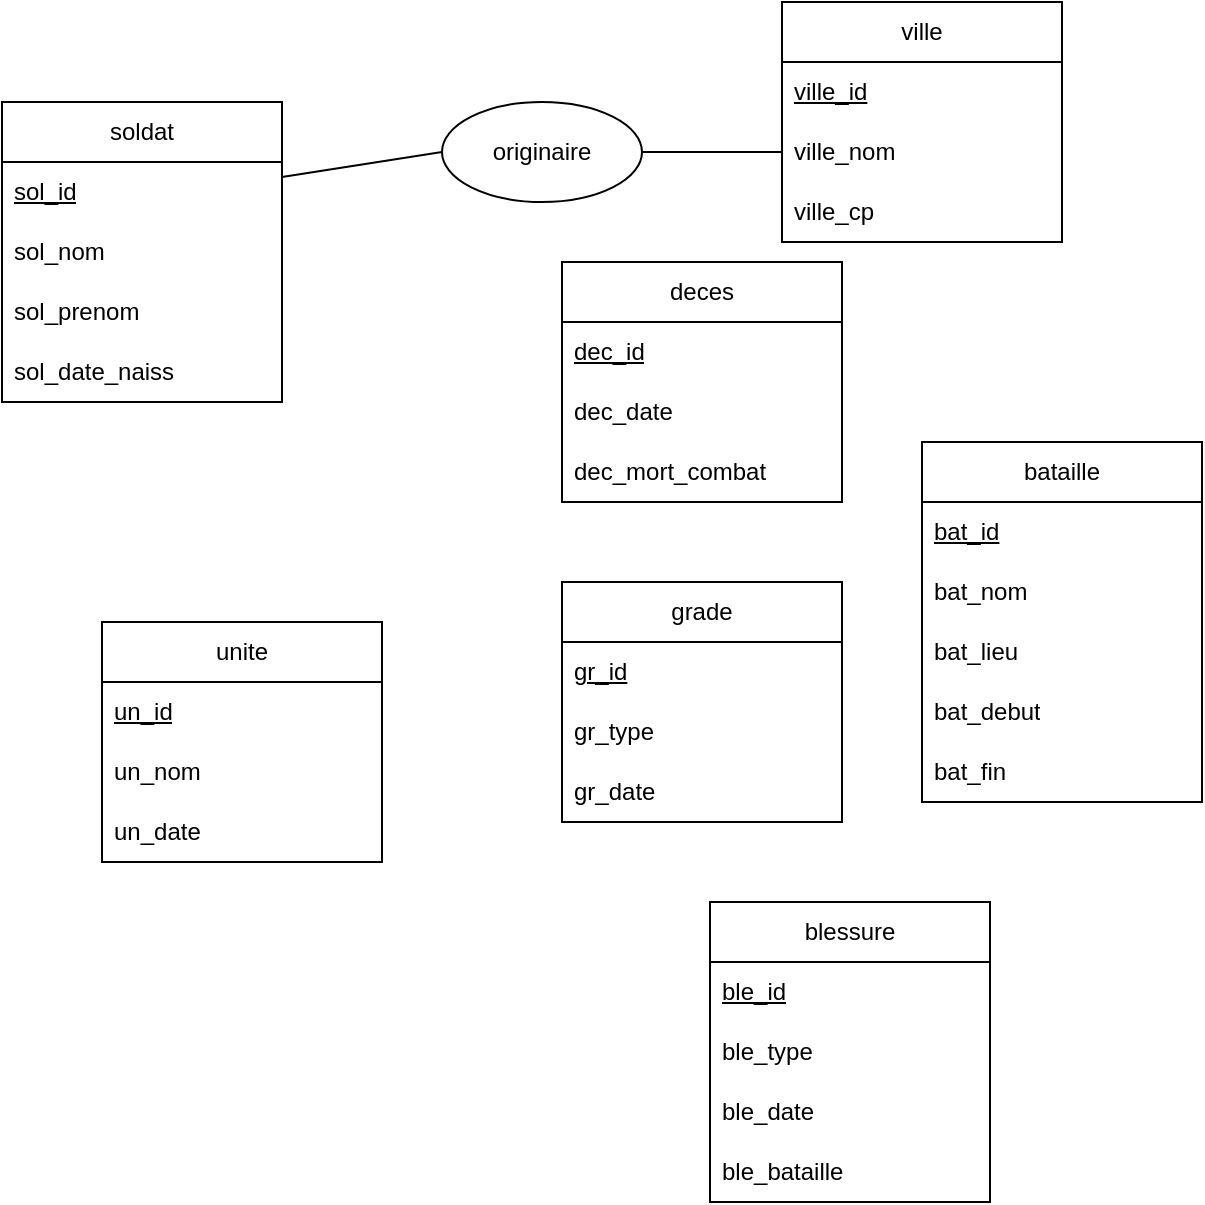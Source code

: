 <mxfile version="20.7.4" type="github">
  <diagram id="QDPo8keY7j-084D03ZD0" name="Page-1">
    <mxGraphModel dx="1194" dy="764" grid="1" gridSize="10" guides="1" tooltips="1" connect="1" arrows="1" fold="1" page="1" pageScale="1" pageWidth="827" pageHeight="1169" math="0" shadow="0">
      <root>
        <mxCell id="0" />
        <mxCell id="1" parent="0" />
        <mxCell id="P3MnuyMSGMxWCmHl-E5h-35" style="rounded=0;orthogonalLoop=1;jettySize=auto;html=1;exitX=1;exitY=0.25;exitDx=0;exitDy=0;entryX=0;entryY=0.5;entryDx=0;entryDy=0;endArrow=none;endFill=0;" edge="1" parent="1" source="P3MnuyMSGMxWCmHl-E5h-2" target="P3MnuyMSGMxWCmHl-E5h-34">
          <mxGeometry relative="1" as="geometry" />
        </mxCell>
        <mxCell id="P3MnuyMSGMxWCmHl-E5h-2" value="soldat" style="swimlane;fontStyle=0;childLayout=stackLayout;horizontal=1;startSize=30;horizontalStack=0;resizeParent=1;resizeParentMax=0;resizeLast=0;collapsible=1;marginBottom=0;whiteSpace=wrap;html=1;" vertex="1" parent="1">
          <mxGeometry x="60" y="90" width="140" height="150" as="geometry" />
        </mxCell>
        <mxCell id="P3MnuyMSGMxWCmHl-E5h-3" value="&lt;u&gt;sol_id&lt;/u&gt;" style="text;strokeColor=none;fillColor=none;align=left;verticalAlign=middle;spacingLeft=4;spacingRight=4;overflow=hidden;points=[[0,0.5],[1,0.5]];portConstraint=eastwest;rotatable=0;whiteSpace=wrap;html=1;" vertex="1" parent="P3MnuyMSGMxWCmHl-E5h-2">
          <mxGeometry y="30" width="140" height="30" as="geometry" />
        </mxCell>
        <mxCell id="P3MnuyMSGMxWCmHl-E5h-4" value="sol_nom" style="text;strokeColor=none;fillColor=none;align=left;verticalAlign=middle;spacingLeft=4;spacingRight=4;overflow=hidden;points=[[0,0.5],[1,0.5]];portConstraint=eastwest;rotatable=0;whiteSpace=wrap;html=1;" vertex="1" parent="P3MnuyMSGMxWCmHl-E5h-2">
          <mxGeometry y="60" width="140" height="30" as="geometry" />
        </mxCell>
        <mxCell id="P3MnuyMSGMxWCmHl-E5h-5" value="sol_prenom" style="text;strokeColor=none;fillColor=none;align=left;verticalAlign=middle;spacingLeft=4;spacingRight=4;overflow=hidden;points=[[0,0.5],[1,0.5]];portConstraint=eastwest;rotatable=0;whiteSpace=wrap;html=1;" vertex="1" parent="P3MnuyMSGMxWCmHl-E5h-2">
          <mxGeometry y="90" width="140" height="30" as="geometry" />
        </mxCell>
        <mxCell id="P3MnuyMSGMxWCmHl-E5h-10" value="sol_date_naiss" style="text;strokeColor=none;fillColor=none;align=left;verticalAlign=middle;spacingLeft=4;spacingRight=4;overflow=hidden;points=[[0,0.5],[1,0.5]];portConstraint=eastwest;rotatable=0;whiteSpace=wrap;html=1;" vertex="1" parent="P3MnuyMSGMxWCmHl-E5h-2">
          <mxGeometry y="120" width="140" height="30" as="geometry" />
        </mxCell>
        <mxCell id="P3MnuyMSGMxWCmHl-E5h-6" value="blessure" style="swimlane;fontStyle=0;childLayout=stackLayout;horizontal=1;startSize=30;horizontalStack=0;resizeParent=1;resizeParentMax=0;resizeLast=0;collapsible=1;marginBottom=0;whiteSpace=wrap;html=1;" vertex="1" parent="1">
          <mxGeometry x="414" y="490" width="140" height="150" as="geometry" />
        </mxCell>
        <mxCell id="P3MnuyMSGMxWCmHl-E5h-7" value="&lt;u&gt;ble_id&lt;/u&gt;" style="text;strokeColor=none;fillColor=none;align=left;verticalAlign=middle;spacingLeft=4;spacingRight=4;overflow=hidden;points=[[0,0.5],[1,0.5]];portConstraint=eastwest;rotatable=0;whiteSpace=wrap;html=1;" vertex="1" parent="P3MnuyMSGMxWCmHl-E5h-6">
          <mxGeometry y="30" width="140" height="30" as="geometry" />
        </mxCell>
        <mxCell id="P3MnuyMSGMxWCmHl-E5h-8" value="ble_type" style="text;strokeColor=none;fillColor=none;align=left;verticalAlign=middle;spacingLeft=4;spacingRight=4;overflow=hidden;points=[[0,0.5],[1,0.5]];portConstraint=eastwest;rotatable=0;whiteSpace=wrap;html=1;" vertex="1" parent="P3MnuyMSGMxWCmHl-E5h-6">
          <mxGeometry y="60" width="140" height="30" as="geometry" />
        </mxCell>
        <mxCell id="P3MnuyMSGMxWCmHl-E5h-9" value="ble_date" style="text;strokeColor=none;fillColor=none;align=left;verticalAlign=middle;spacingLeft=4;spacingRight=4;overflow=hidden;points=[[0,0.5],[1,0.5]];portConstraint=eastwest;rotatable=0;whiteSpace=wrap;html=1;" vertex="1" parent="P3MnuyMSGMxWCmHl-E5h-6">
          <mxGeometry y="90" width="140" height="30" as="geometry" />
        </mxCell>
        <mxCell id="P3MnuyMSGMxWCmHl-E5h-15" value="ble_bataille" style="text;strokeColor=none;fillColor=none;align=left;verticalAlign=middle;spacingLeft=4;spacingRight=4;overflow=hidden;points=[[0,0.5],[1,0.5]];portConstraint=eastwest;rotatable=0;whiteSpace=wrap;html=1;" vertex="1" parent="P3MnuyMSGMxWCmHl-E5h-6">
          <mxGeometry y="120" width="140" height="30" as="geometry" />
        </mxCell>
        <mxCell id="P3MnuyMSGMxWCmHl-E5h-16" value="bataille" style="swimlane;fontStyle=0;childLayout=stackLayout;horizontal=1;startSize=30;horizontalStack=0;resizeParent=1;resizeParentMax=0;resizeLast=0;collapsible=1;marginBottom=0;whiteSpace=wrap;html=1;" vertex="1" parent="1">
          <mxGeometry x="520" y="260" width="140" height="180" as="geometry" />
        </mxCell>
        <mxCell id="P3MnuyMSGMxWCmHl-E5h-17" value="&lt;u&gt;bat_id&lt;/u&gt;" style="text;strokeColor=none;fillColor=none;align=left;verticalAlign=middle;spacingLeft=4;spacingRight=4;overflow=hidden;points=[[0,0.5],[1,0.5]];portConstraint=eastwest;rotatable=0;whiteSpace=wrap;html=1;" vertex="1" parent="P3MnuyMSGMxWCmHl-E5h-16">
          <mxGeometry y="30" width="140" height="30" as="geometry" />
        </mxCell>
        <mxCell id="P3MnuyMSGMxWCmHl-E5h-18" value="bat_nom" style="text;strokeColor=none;fillColor=none;align=left;verticalAlign=middle;spacingLeft=4;spacingRight=4;overflow=hidden;points=[[0,0.5],[1,0.5]];portConstraint=eastwest;rotatable=0;whiteSpace=wrap;html=1;" vertex="1" parent="P3MnuyMSGMxWCmHl-E5h-16">
          <mxGeometry y="60" width="140" height="30" as="geometry" />
        </mxCell>
        <mxCell id="P3MnuyMSGMxWCmHl-E5h-19" value="bat_lieu" style="text;strokeColor=none;fillColor=none;align=left;verticalAlign=middle;spacingLeft=4;spacingRight=4;overflow=hidden;points=[[0,0.5],[1,0.5]];portConstraint=eastwest;rotatable=0;whiteSpace=wrap;html=1;" vertex="1" parent="P3MnuyMSGMxWCmHl-E5h-16">
          <mxGeometry y="90" width="140" height="30" as="geometry" />
        </mxCell>
        <mxCell id="P3MnuyMSGMxWCmHl-E5h-20" value="bat_debut" style="text;strokeColor=none;fillColor=none;align=left;verticalAlign=middle;spacingLeft=4;spacingRight=4;overflow=hidden;points=[[0,0.5],[1,0.5]];portConstraint=eastwest;rotatable=0;whiteSpace=wrap;html=1;" vertex="1" parent="P3MnuyMSGMxWCmHl-E5h-16">
          <mxGeometry y="120" width="140" height="30" as="geometry" />
        </mxCell>
        <mxCell id="P3MnuyMSGMxWCmHl-E5h-21" value="bat_fin" style="text;strokeColor=none;fillColor=none;align=left;verticalAlign=middle;spacingLeft=4;spacingRight=4;overflow=hidden;points=[[0,0.5],[1,0.5]];portConstraint=eastwest;rotatable=0;whiteSpace=wrap;html=1;" vertex="1" parent="P3MnuyMSGMxWCmHl-E5h-16">
          <mxGeometry y="150" width="140" height="30" as="geometry" />
        </mxCell>
        <mxCell id="P3MnuyMSGMxWCmHl-E5h-22" value="grade" style="swimlane;fontStyle=0;childLayout=stackLayout;horizontal=1;startSize=30;horizontalStack=0;resizeParent=1;resizeParentMax=0;resizeLast=0;collapsible=1;marginBottom=0;whiteSpace=wrap;html=1;" vertex="1" parent="1">
          <mxGeometry x="340" y="330" width="140" height="120" as="geometry" />
        </mxCell>
        <mxCell id="P3MnuyMSGMxWCmHl-E5h-23" value="&lt;u&gt;gr_id&lt;/u&gt;" style="text;strokeColor=none;fillColor=none;align=left;verticalAlign=middle;spacingLeft=4;spacingRight=4;overflow=hidden;points=[[0,0.5],[1,0.5]];portConstraint=eastwest;rotatable=0;whiteSpace=wrap;html=1;" vertex="1" parent="P3MnuyMSGMxWCmHl-E5h-22">
          <mxGeometry y="30" width="140" height="30" as="geometry" />
        </mxCell>
        <mxCell id="P3MnuyMSGMxWCmHl-E5h-24" value="gr_type" style="text;strokeColor=none;fillColor=none;align=left;verticalAlign=middle;spacingLeft=4;spacingRight=4;overflow=hidden;points=[[0,0.5],[1,0.5]];portConstraint=eastwest;rotatable=0;whiteSpace=wrap;html=1;" vertex="1" parent="P3MnuyMSGMxWCmHl-E5h-22">
          <mxGeometry y="60" width="140" height="30" as="geometry" />
        </mxCell>
        <mxCell id="P3MnuyMSGMxWCmHl-E5h-25" value="gr_date" style="text;strokeColor=none;fillColor=none;align=left;verticalAlign=middle;spacingLeft=4;spacingRight=4;overflow=hidden;points=[[0,0.5],[1,0.5]];portConstraint=eastwest;rotatable=0;whiteSpace=wrap;html=1;" vertex="1" parent="P3MnuyMSGMxWCmHl-E5h-22">
          <mxGeometry y="90" width="140" height="30" as="geometry" />
        </mxCell>
        <mxCell id="P3MnuyMSGMxWCmHl-E5h-26" value="unite" style="swimlane;fontStyle=0;childLayout=stackLayout;horizontal=1;startSize=30;horizontalStack=0;resizeParent=1;resizeParentMax=0;resizeLast=0;collapsible=1;marginBottom=0;whiteSpace=wrap;html=1;" vertex="1" parent="1">
          <mxGeometry x="110" y="350" width="140" height="120" as="geometry" />
        </mxCell>
        <mxCell id="P3MnuyMSGMxWCmHl-E5h-27" value="&lt;u&gt;un_id&lt;/u&gt;" style="text;strokeColor=none;fillColor=none;align=left;verticalAlign=middle;spacingLeft=4;spacingRight=4;overflow=hidden;points=[[0,0.5],[1,0.5]];portConstraint=eastwest;rotatable=0;whiteSpace=wrap;html=1;" vertex="1" parent="P3MnuyMSGMxWCmHl-E5h-26">
          <mxGeometry y="30" width="140" height="30" as="geometry" />
        </mxCell>
        <mxCell id="P3MnuyMSGMxWCmHl-E5h-28" value="un_nom" style="text;strokeColor=none;fillColor=none;align=left;verticalAlign=middle;spacingLeft=4;spacingRight=4;overflow=hidden;points=[[0,0.5],[1,0.5]];portConstraint=eastwest;rotatable=0;whiteSpace=wrap;html=1;" vertex="1" parent="P3MnuyMSGMxWCmHl-E5h-26">
          <mxGeometry y="60" width="140" height="30" as="geometry" />
        </mxCell>
        <mxCell id="P3MnuyMSGMxWCmHl-E5h-29" value="un_date" style="text;strokeColor=none;fillColor=none;align=left;verticalAlign=middle;spacingLeft=4;spacingRight=4;overflow=hidden;points=[[0,0.5],[1,0.5]];portConstraint=eastwest;rotatable=0;whiteSpace=wrap;html=1;" vertex="1" parent="P3MnuyMSGMxWCmHl-E5h-26">
          <mxGeometry y="90" width="140" height="30" as="geometry" />
        </mxCell>
        <mxCell id="P3MnuyMSGMxWCmHl-E5h-30" value="ville" style="swimlane;fontStyle=0;childLayout=stackLayout;horizontal=1;startSize=30;horizontalStack=0;resizeParent=1;resizeParentMax=0;resizeLast=0;collapsible=1;marginBottom=0;whiteSpace=wrap;html=1;" vertex="1" parent="1">
          <mxGeometry x="450" y="40" width="140" height="120" as="geometry" />
        </mxCell>
        <mxCell id="P3MnuyMSGMxWCmHl-E5h-31" value="&lt;u&gt;ville_id&lt;/u&gt;" style="text;strokeColor=none;fillColor=none;align=left;verticalAlign=middle;spacingLeft=4;spacingRight=4;overflow=hidden;points=[[0,0.5],[1,0.5]];portConstraint=eastwest;rotatable=0;whiteSpace=wrap;html=1;" vertex="1" parent="P3MnuyMSGMxWCmHl-E5h-30">
          <mxGeometry y="30" width="140" height="30" as="geometry" />
        </mxCell>
        <mxCell id="P3MnuyMSGMxWCmHl-E5h-32" value="ville_nom" style="text;strokeColor=none;fillColor=none;align=left;verticalAlign=middle;spacingLeft=4;spacingRight=4;overflow=hidden;points=[[0,0.5],[1,0.5]];portConstraint=eastwest;rotatable=0;whiteSpace=wrap;html=1;" vertex="1" parent="P3MnuyMSGMxWCmHl-E5h-30">
          <mxGeometry y="60" width="140" height="30" as="geometry" />
        </mxCell>
        <mxCell id="P3MnuyMSGMxWCmHl-E5h-33" value="ville_cp" style="text;strokeColor=none;fillColor=none;align=left;verticalAlign=middle;spacingLeft=4;spacingRight=4;overflow=hidden;points=[[0,0.5],[1,0.5]];portConstraint=eastwest;rotatable=0;whiteSpace=wrap;html=1;" vertex="1" parent="P3MnuyMSGMxWCmHl-E5h-30">
          <mxGeometry y="90" width="140" height="30" as="geometry" />
        </mxCell>
        <mxCell id="P3MnuyMSGMxWCmHl-E5h-36" style="edgeStyle=none;rounded=0;orthogonalLoop=1;jettySize=auto;html=1;exitX=1;exitY=0.5;exitDx=0;exitDy=0;entryX=0;entryY=0.5;entryDx=0;entryDy=0;endArrow=none;endFill=0;" edge="1" parent="1" source="P3MnuyMSGMxWCmHl-E5h-34" target="P3MnuyMSGMxWCmHl-E5h-32">
          <mxGeometry relative="1" as="geometry" />
        </mxCell>
        <mxCell id="P3MnuyMSGMxWCmHl-E5h-34" value="originaire" style="ellipse;whiteSpace=wrap;html=1;" vertex="1" parent="1">
          <mxGeometry x="280" y="90" width="100" height="50" as="geometry" />
        </mxCell>
        <mxCell id="P3MnuyMSGMxWCmHl-E5h-37" value="deces" style="swimlane;fontStyle=0;childLayout=stackLayout;horizontal=1;startSize=30;horizontalStack=0;resizeParent=1;resizeParentMax=0;resizeLast=0;collapsible=1;marginBottom=0;whiteSpace=wrap;html=1;" vertex="1" parent="1">
          <mxGeometry x="340" y="170" width="140" height="120" as="geometry" />
        </mxCell>
        <mxCell id="P3MnuyMSGMxWCmHl-E5h-38" value="&lt;u&gt;dec_id&lt;/u&gt;" style="text;strokeColor=none;fillColor=none;align=left;verticalAlign=middle;spacingLeft=4;spacingRight=4;overflow=hidden;points=[[0,0.5],[1,0.5]];portConstraint=eastwest;rotatable=0;whiteSpace=wrap;html=1;" vertex="1" parent="P3MnuyMSGMxWCmHl-E5h-37">
          <mxGeometry y="30" width="140" height="30" as="geometry" />
        </mxCell>
        <mxCell id="P3MnuyMSGMxWCmHl-E5h-39" value="dec_date" style="text;strokeColor=none;fillColor=none;align=left;verticalAlign=middle;spacingLeft=4;spacingRight=4;overflow=hidden;points=[[0,0.5],[1,0.5]];portConstraint=eastwest;rotatable=0;whiteSpace=wrap;html=1;" vertex="1" parent="P3MnuyMSGMxWCmHl-E5h-37">
          <mxGeometry y="60" width="140" height="30" as="geometry" />
        </mxCell>
        <mxCell id="P3MnuyMSGMxWCmHl-E5h-40" value="dec_mort_combat" style="text;strokeColor=none;fillColor=none;align=left;verticalAlign=middle;spacingLeft=4;spacingRight=4;overflow=hidden;points=[[0,0.5],[1,0.5]];portConstraint=eastwest;rotatable=0;whiteSpace=wrap;html=1;" vertex="1" parent="P3MnuyMSGMxWCmHl-E5h-37">
          <mxGeometry y="90" width="140" height="30" as="geometry" />
        </mxCell>
      </root>
    </mxGraphModel>
  </diagram>
</mxfile>
